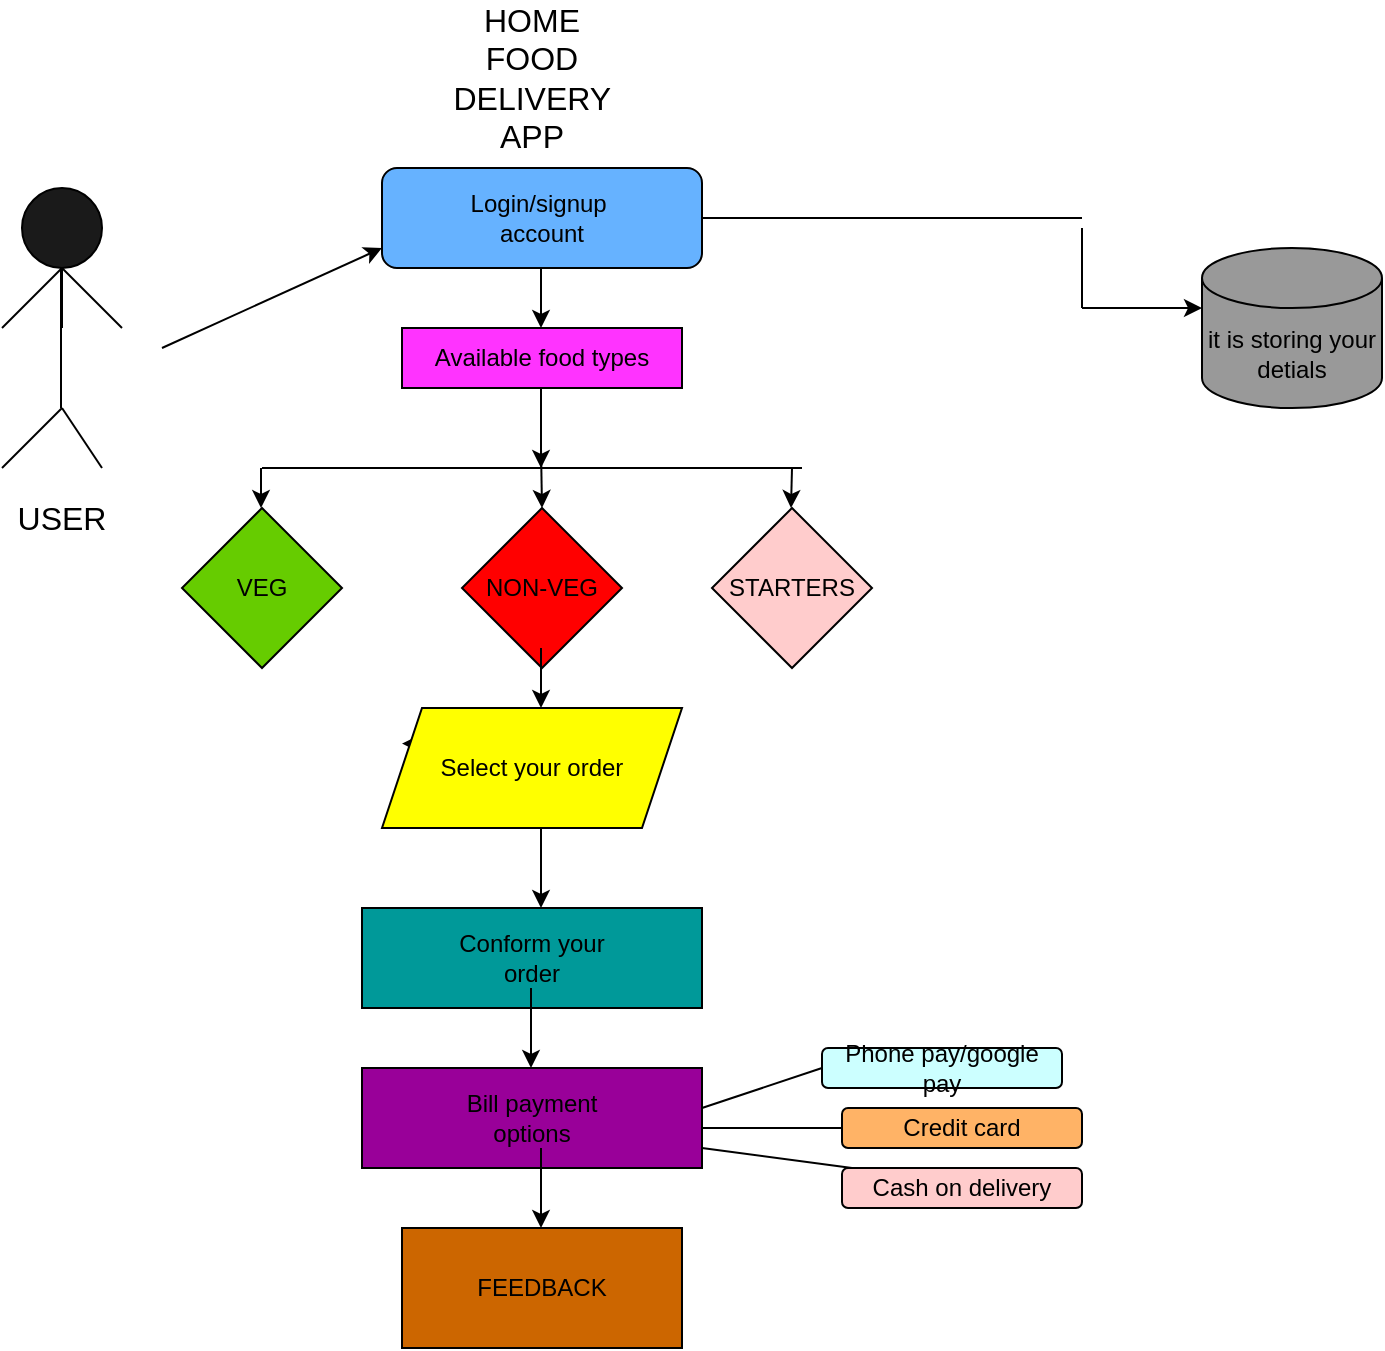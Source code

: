 <mxfile version="28.0.7">
  <diagram name="Page-1" id="E6o7sNMIFxf8BGr8p0NH">
    <mxGraphModel dx="1034" dy="570" grid="1" gridSize="10" guides="1" tooltips="1" connect="1" arrows="1" fold="1" page="1" pageScale="1" pageWidth="850" pageHeight="1100" math="0" shadow="0">
      <root>
        <mxCell id="0" />
        <mxCell id="1" parent="0" />
        <mxCell id="cBEMwU_DmDiUp1pyDEL3-1" value="" style="ellipse;whiteSpace=wrap;html=1;aspect=fixed;fillColor=#1A1A1A;" vertex="1" parent="1">
          <mxGeometry x="80" y="240" width="40" height="40" as="geometry" />
        </mxCell>
        <mxCell id="cBEMwU_DmDiUp1pyDEL3-3" value="" style="endArrow=none;html=1;rounded=0;" edge="1" parent="1">
          <mxGeometry width="50" height="50" relative="1" as="geometry">
            <mxPoint x="99.5" y="280" as="sourcePoint" />
            <mxPoint x="99.5" y="350" as="targetPoint" />
          </mxGeometry>
        </mxCell>
        <mxCell id="cBEMwU_DmDiUp1pyDEL3-4" value="" style="endArrow=none;html=1;rounded=0;" edge="1" parent="1">
          <mxGeometry width="50" height="50" relative="1" as="geometry">
            <mxPoint x="100" y="310" as="sourcePoint" />
            <mxPoint x="100" y="280" as="targetPoint" />
          </mxGeometry>
        </mxCell>
        <mxCell id="cBEMwU_DmDiUp1pyDEL3-5" value="" style="endArrow=none;html=1;rounded=0;" edge="1" parent="1">
          <mxGeometry width="50" height="50" relative="1" as="geometry">
            <mxPoint x="70" y="310" as="sourcePoint" />
            <mxPoint x="100" y="280" as="targetPoint" />
          </mxGeometry>
        </mxCell>
        <mxCell id="cBEMwU_DmDiUp1pyDEL3-6" value="" style="endArrow=none;html=1;rounded=0;" edge="1" parent="1">
          <mxGeometry width="50" height="50" relative="1" as="geometry">
            <mxPoint x="100" y="280" as="sourcePoint" />
            <mxPoint x="130" y="310" as="targetPoint" />
          </mxGeometry>
        </mxCell>
        <mxCell id="cBEMwU_DmDiUp1pyDEL3-7" value="" style="endArrow=none;html=1;rounded=0;" edge="1" parent="1">
          <mxGeometry width="50" height="50" relative="1" as="geometry">
            <mxPoint x="70" y="380" as="sourcePoint" />
            <mxPoint x="100" y="350" as="targetPoint" />
          </mxGeometry>
        </mxCell>
        <mxCell id="cBEMwU_DmDiUp1pyDEL3-8" value="" style="endArrow=none;html=1;rounded=0;" edge="1" parent="1">
          <mxGeometry width="50" height="50" relative="1" as="geometry">
            <mxPoint x="100" y="350" as="sourcePoint" />
            <mxPoint x="120" y="380" as="targetPoint" />
          </mxGeometry>
        </mxCell>
        <mxCell id="cBEMwU_DmDiUp1pyDEL3-9" value="" style="endArrow=classic;html=1;rounded=0;" edge="1" parent="1">
          <mxGeometry width="50" height="50" relative="1" as="geometry">
            <mxPoint x="150" y="320" as="sourcePoint" />
            <mxPoint x="260" y="270" as="targetPoint" />
          </mxGeometry>
        </mxCell>
        <mxCell id="cBEMwU_DmDiUp1pyDEL3-10" value="Available food types" style="rounded=0;whiteSpace=wrap;html=1;fillColor=#FF33FF;" vertex="1" parent="1">
          <mxGeometry x="270" y="310" width="140" height="30" as="geometry" />
        </mxCell>
        <mxCell id="cBEMwU_DmDiUp1pyDEL3-11" value="NON-VEG" style="rhombus;whiteSpace=wrap;html=1;fillColor=#FF0000;" vertex="1" parent="1">
          <mxGeometry x="300" y="400" width="80" height="80" as="geometry" />
        </mxCell>
        <mxCell id="cBEMwU_DmDiUp1pyDEL3-12" value="VEG" style="rhombus;whiteSpace=wrap;html=1;fillColor=#66CC00;" vertex="1" parent="1">
          <mxGeometry x="160" y="400" width="80" height="80" as="geometry" />
        </mxCell>
        <mxCell id="cBEMwU_DmDiUp1pyDEL3-13" value="STARTERS" style="rhombus;whiteSpace=wrap;html=1;fillColor=#FFCCCC;" vertex="1" parent="1">
          <mxGeometry x="425" y="400" width="80" height="80" as="geometry" />
        </mxCell>
        <mxCell id="cBEMwU_DmDiUp1pyDEL3-14" value="" style="endArrow=none;html=1;rounded=0;" edge="1" parent="1">
          <mxGeometry width="50" height="50" relative="1" as="geometry">
            <mxPoint x="200" y="380" as="sourcePoint" />
            <mxPoint x="470" y="380" as="targetPoint" />
          </mxGeometry>
        </mxCell>
        <mxCell id="cBEMwU_DmDiUp1pyDEL3-15" value="" style="endArrow=classic;html=1;rounded=0;" edge="1" parent="1">
          <mxGeometry width="50" height="50" relative="1" as="geometry">
            <mxPoint x="339.5" y="340" as="sourcePoint" />
            <mxPoint x="339.5" y="380" as="targetPoint" />
          </mxGeometry>
        </mxCell>
        <mxCell id="cBEMwU_DmDiUp1pyDEL3-16" value="" style="endArrow=classic;html=1;rounded=0;" edge="1" parent="1">
          <mxGeometry width="50" height="50" relative="1" as="geometry">
            <mxPoint x="199.5" y="380" as="sourcePoint" />
            <mxPoint x="199.5" y="400" as="targetPoint" />
          </mxGeometry>
        </mxCell>
        <mxCell id="cBEMwU_DmDiUp1pyDEL3-18" value="" style="endArrow=classic;html=1;rounded=0;entryX=0.5;entryY=0;entryDx=0;entryDy=0;" edge="1" parent="1" target="cBEMwU_DmDiUp1pyDEL3-11">
          <mxGeometry width="50" height="50" relative="1" as="geometry">
            <mxPoint x="339.5" y="370" as="sourcePoint" />
            <mxPoint x="339.5" y="390" as="targetPoint" />
          </mxGeometry>
        </mxCell>
        <mxCell id="cBEMwU_DmDiUp1pyDEL3-20" value="" style="endArrow=classic;html=1;rounded=0;" edge="1" parent="1">
          <mxGeometry width="50" height="50" relative="1" as="geometry">
            <mxPoint x="465" y="380" as="sourcePoint" />
            <mxPoint x="464.5" y="400" as="targetPoint" />
          </mxGeometry>
        </mxCell>
        <mxCell id="cBEMwU_DmDiUp1pyDEL3-21" value="Login/signup&amp;nbsp;&lt;div&gt;account&lt;/div&gt;" style="rounded=1;whiteSpace=wrap;html=1;fillColor=#66B2FF;" vertex="1" parent="1">
          <mxGeometry x="260" y="230" width="160" height="50" as="geometry" />
        </mxCell>
        <mxCell id="cBEMwU_DmDiUp1pyDEL3-25" value="" style="endArrow=classic;html=1;rounded=0;" edge="1" parent="1">
          <mxGeometry width="50" height="50" relative="1" as="geometry">
            <mxPoint x="339.5" y="280" as="sourcePoint" />
            <mxPoint x="339.5" y="310" as="targetPoint" />
          </mxGeometry>
        </mxCell>
        <mxCell id="cBEMwU_DmDiUp1pyDEL3-28" style="edgeStyle=orthogonalEdgeStyle;rounded=0;orthogonalLoop=1;jettySize=auto;html=1;exitX=0;exitY=0.25;exitDx=0;exitDy=0;" edge="1" parent="1" source="cBEMwU_DmDiUp1pyDEL3-26">
          <mxGeometry relative="1" as="geometry">
            <mxPoint x="270" y="518" as="targetPoint" />
          </mxGeometry>
        </mxCell>
        <mxCell id="cBEMwU_DmDiUp1pyDEL3-26" value="Select your order" style="shape=parallelogram;perimeter=parallelogramPerimeter;whiteSpace=wrap;html=1;fixedSize=1;fillColor=#FFFF00;" vertex="1" parent="1">
          <mxGeometry x="260" y="500" width="150" height="60" as="geometry" />
        </mxCell>
        <mxCell id="cBEMwU_DmDiUp1pyDEL3-29" value="Conform your&lt;div&gt;order&lt;/div&gt;" style="rounded=0;whiteSpace=wrap;html=1;fillColor=#009999;" vertex="1" parent="1">
          <mxGeometry x="250" y="600" width="170" height="50" as="geometry" />
        </mxCell>
        <mxCell id="cBEMwU_DmDiUp1pyDEL3-30" value="Bill payment&lt;div&gt;options&lt;/div&gt;" style="rounded=0;whiteSpace=wrap;html=1;fillColor=#990099;" vertex="1" parent="1">
          <mxGeometry x="250" y="680" width="170" height="50" as="geometry" />
        </mxCell>
        <mxCell id="cBEMwU_DmDiUp1pyDEL3-34" value="" style="endArrow=none;html=1;rounded=0;" edge="1" parent="1">
          <mxGeometry width="50" height="50" relative="1" as="geometry">
            <mxPoint x="420" y="720" as="sourcePoint" />
            <mxPoint x="495" y="730" as="targetPoint" />
          </mxGeometry>
        </mxCell>
        <mxCell id="cBEMwU_DmDiUp1pyDEL3-36" value="" style="endArrow=none;html=1;rounded=0;" edge="1" parent="1">
          <mxGeometry width="50" height="50" relative="1" as="geometry">
            <mxPoint x="420" y="700" as="sourcePoint" />
            <mxPoint x="480" y="680" as="targetPoint" />
          </mxGeometry>
        </mxCell>
        <mxCell id="cBEMwU_DmDiUp1pyDEL3-37" value="" style="endArrow=none;html=1;rounded=0;" edge="1" parent="1">
          <mxGeometry width="50" height="50" relative="1" as="geometry">
            <mxPoint x="420" y="710" as="sourcePoint" />
            <mxPoint x="490" y="710" as="targetPoint" />
          </mxGeometry>
        </mxCell>
        <mxCell id="cBEMwU_DmDiUp1pyDEL3-38" value="it is storing your&lt;div&gt;detials&lt;/div&gt;" style="shape=cylinder3;whiteSpace=wrap;html=1;boundedLbl=1;backgroundOutline=1;size=15;fillColor=#999999;" vertex="1" parent="1">
          <mxGeometry x="670" y="270" width="90" height="80" as="geometry" />
        </mxCell>
        <mxCell id="cBEMwU_DmDiUp1pyDEL3-39" value="" style="endArrow=none;html=1;rounded=0;exitX=1;exitY=0.5;exitDx=0;exitDy=0;" edge="1" parent="1" source="cBEMwU_DmDiUp1pyDEL3-21">
          <mxGeometry width="50" height="50" relative="1" as="geometry">
            <mxPoint x="430" y="255" as="sourcePoint" />
            <mxPoint x="610" y="255" as="targetPoint" />
          </mxGeometry>
        </mxCell>
        <mxCell id="cBEMwU_DmDiUp1pyDEL3-40" value="" style="endArrow=none;html=1;rounded=0;" edge="1" parent="1">
          <mxGeometry width="50" height="50" relative="1" as="geometry">
            <mxPoint x="610" y="260" as="sourcePoint" />
            <mxPoint x="610" y="300" as="targetPoint" />
          </mxGeometry>
        </mxCell>
        <mxCell id="cBEMwU_DmDiUp1pyDEL3-41" value="" style="endArrow=classic;html=1;rounded=0;" edge="1" parent="1">
          <mxGeometry width="50" height="50" relative="1" as="geometry">
            <mxPoint x="610" y="300" as="sourcePoint" />
            <mxPoint x="670" y="300" as="targetPoint" />
          </mxGeometry>
        </mxCell>
        <mxCell id="cBEMwU_DmDiUp1pyDEL3-43" value="Credit card" style="rounded=1;whiteSpace=wrap;html=1;fillColor=#FFB366;" vertex="1" parent="1">
          <mxGeometry x="490" y="700" width="120" height="20" as="geometry" />
        </mxCell>
        <mxCell id="cBEMwU_DmDiUp1pyDEL3-44" value="Cash on delivery" style="rounded=1;whiteSpace=wrap;html=1;fillColor=#FFCCCC;" vertex="1" parent="1">
          <mxGeometry x="490" y="730" width="120" height="20" as="geometry" />
        </mxCell>
        <mxCell id="cBEMwU_DmDiUp1pyDEL3-45" value="" style="endArrow=classic;html=1;rounded=0;" edge="1" parent="1">
          <mxGeometry width="50" height="50" relative="1" as="geometry">
            <mxPoint x="339.5" y="470" as="sourcePoint" />
            <mxPoint x="339.5" y="500" as="targetPoint" />
          </mxGeometry>
        </mxCell>
        <mxCell id="cBEMwU_DmDiUp1pyDEL3-46" value="" style="endArrow=classic;html=1;rounded=0;" edge="1" parent="1">
          <mxGeometry width="50" height="50" relative="1" as="geometry">
            <mxPoint x="339.5" y="560" as="sourcePoint" />
            <mxPoint x="339.5" y="600" as="targetPoint" />
          </mxGeometry>
        </mxCell>
        <mxCell id="cBEMwU_DmDiUp1pyDEL3-47" value="" style="endArrow=classic;html=1;rounded=0;" edge="1" parent="1">
          <mxGeometry width="50" height="50" relative="1" as="geometry">
            <mxPoint x="334.5" y="640" as="sourcePoint" />
            <mxPoint x="334.5" y="680" as="targetPoint" />
          </mxGeometry>
        </mxCell>
        <mxCell id="cBEMwU_DmDiUp1pyDEL3-48" value="&lt;font size=&quot;3&quot;&gt;USER&lt;/font&gt;" style="text;strokeColor=none;align=center;fillColor=none;html=1;verticalAlign=middle;whiteSpace=wrap;rounded=0;" vertex="1" parent="1">
          <mxGeometry x="70" y="390" width="60" height="30" as="geometry" />
        </mxCell>
        <mxCell id="cBEMwU_DmDiUp1pyDEL3-49" value="Phone pay/google pay" style="rounded=1;whiteSpace=wrap;html=1;fillColor=#CCFFFF;" vertex="1" parent="1">
          <mxGeometry x="480" y="670" width="120" height="20" as="geometry" />
        </mxCell>
        <mxCell id="cBEMwU_DmDiUp1pyDEL3-52" value="" style="endArrow=classic;html=1;rounded=0;" edge="1" parent="1">
          <mxGeometry width="50" height="50" relative="1" as="geometry">
            <mxPoint x="339.5" y="720" as="sourcePoint" />
            <mxPoint x="339.5" y="760" as="targetPoint" />
          </mxGeometry>
        </mxCell>
        <mxCell id="cBEMwU_DmDiUp1pyDEL3-53" value="FEEDBACK" style="rounded=0;whiteSpace=wrap;html=1;fillColor=#CC6600;" vertex="1" parent="1">
          <mxGeometry x="270" y="760" width="140" height="60" as="geometry" />
        </mxCell>
        <mxCell id="cBEMwU_DmDiUp1pyDEL3-55" value="&lt;font size=&quot;3&quot;&gt;HOME FOOD DELIVERY APP&lt;/font&gt;" style="text;strokeColor=none;align=center;fillColor=none;html=1;verticalAlign=middle;whiteSpace=wrap;rounded=0;" vertex="1" parent="1">
          <mxGeometry x="305" y="170" width="60" height="30" as="geometry" />
        </mxCell>
      </root>
    </mxGraphModel>
  </diagram>
</mxfile>
